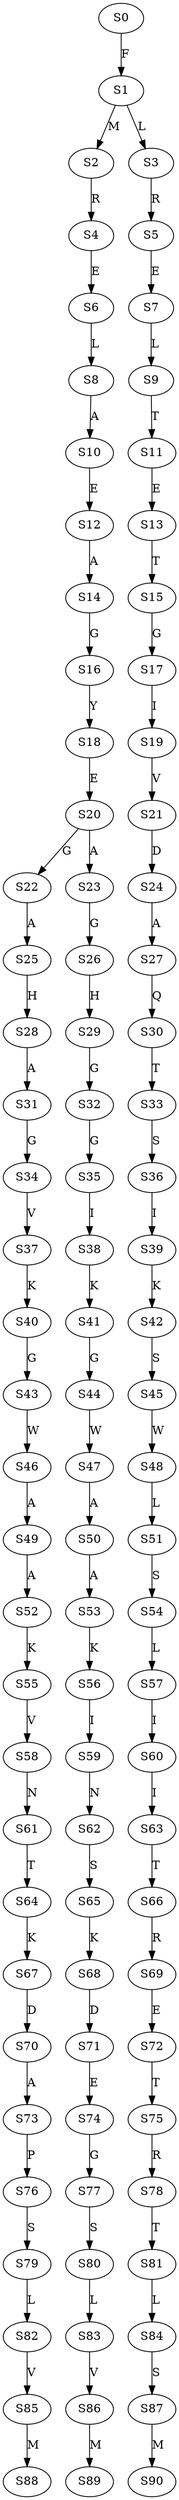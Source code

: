 strict digraph  {
	S0 -> S1 [ label = F ];
	S1 -> S2 [ label = M ];
	S1 -> S3 [ label = L ];
	S2 -> S4 [ label = R ];
	S3 -> S5 [ label = R ];
	S4 -> S6 [ label = E ];
	S5 -> S7 [ label = E ];
	S6 -> S8 [ label = L ];
	S7 -> S9 [ label = L ];
	S8 -> S10 [ label = A ];
	S9 -> S11 [ label = T ];
	S10 -> S12 [ label = E ];
	S11 -> S13 [ label = E ];
	S12 -> S14 [ label = A ];
	S13 -> S15 [ label = T ];
	S14 -> S16 [ label = G ];
	S15 -> S17 [ label = G ];
	S16 -> S18 [ label = Y ];
	S17 -> S19 [ label = I ];
	S18 -> S20 [ label = E ];
	S19 -> S21 [ label = V ];
	S20 -> S22 [ label = G ];
	S20 -> S23 [ label = A ];
	S21 -> S24 [ label = D ];
	S22 -> S25 [ label = A ];
	S23 -> S26 [ label = G ];
	S24 -> S27 [ label = A ];
	S25 -> S28 [ label = H ];
	S26 -> S29 [ label = H ];
	S27 -> S30 [ label = Q ];
	S28 -> S31 [ label = A ];
	S29 -> S32 [ label = G ];
	S30 -> S33 [ label = T ];
	S31 -> S34 [ label = G ];
	S32 -> S35 [ label = G ];
	S33 -> S36 [ label = S ];
	S34 -> S37 [ label = V ];
	S35 -> S38 [ label = I ];
	S36 -> S39 [ label = I ];
	S37 -> S40 [ label = K ];
	S38 -> S41 [ label = K ];
	S39 -> S42 [ label = K ];
	S40 -> S43 [ label = G ];
	S41 -> S44 [ label = G ];
	S42 -> S45 [ label = S ];
	S43 -> S46 [ label = W ];
	S44 -> S47 [ label = W ];
	S45 -> S48 [ label = W ];
	S46 -> S49 [ label = A ];
	S47 -> S50 [ label = A ];
	S48 -> S51 [ label = L ];
	S49 -> S52 [ label = A ];
	S50 -> S53 [ label = A ];
	S51 -> S54 [ label = S ];
	S52 -> S55 [ label = K ];
	S53 -> S56 [ label = K ];
	S54 -> S57 [ label = L ];
	S55 -> S58 [ label = V ];
	S56 -> S59 [ label = I ];
	S57 -> S60 [ label = I ];
	S58 -> S61 [ label = N ];
	S59 -> S62 [ label = N ];
	S60 -> S63 [ label = I ];
	S61 -> S64 [ label = T ];
	S62 -> S65 [ label = S ];
	S63 -> S66 [ label = T ];
	S64 -> S67 [ label = K ];
	S65 -> S68 [ label = K ];
	S66 -> S69 [ label = R ];
	S67 -> S70 [ label = D ];
	S68 -> S71 [ label = D ];
	S69 -> S72 [ label = E ];
	S70 -> S73 [ label = A ];
	S71 -> S74 [ label = E ];
	S72 -> S75 [ label = T ];
	S73 -> S76 [ label = P ];
	S74 -> S77 [ label = G ];
	S75 -> S78 [ label = R ];
	S76 -> S79 [ label = S ];
	S77 -> S80 [ label = S ];
	S78 -> S81 [ label = T ];
	S79 -> S82 [ label = L ];
	S80 -> S83 [ label = L ];
	S81 -> S84 [ label = L ];
	S82 -> S85 [ label = V ];
	S83 -> S86 [ label = V ];
	S84 -> S87 [ label = S ];
	S85 -> S88 [ label = M ];
	S86 -> S89 [ label = M ];
	S87 -> S90 [ label = M ];
}
